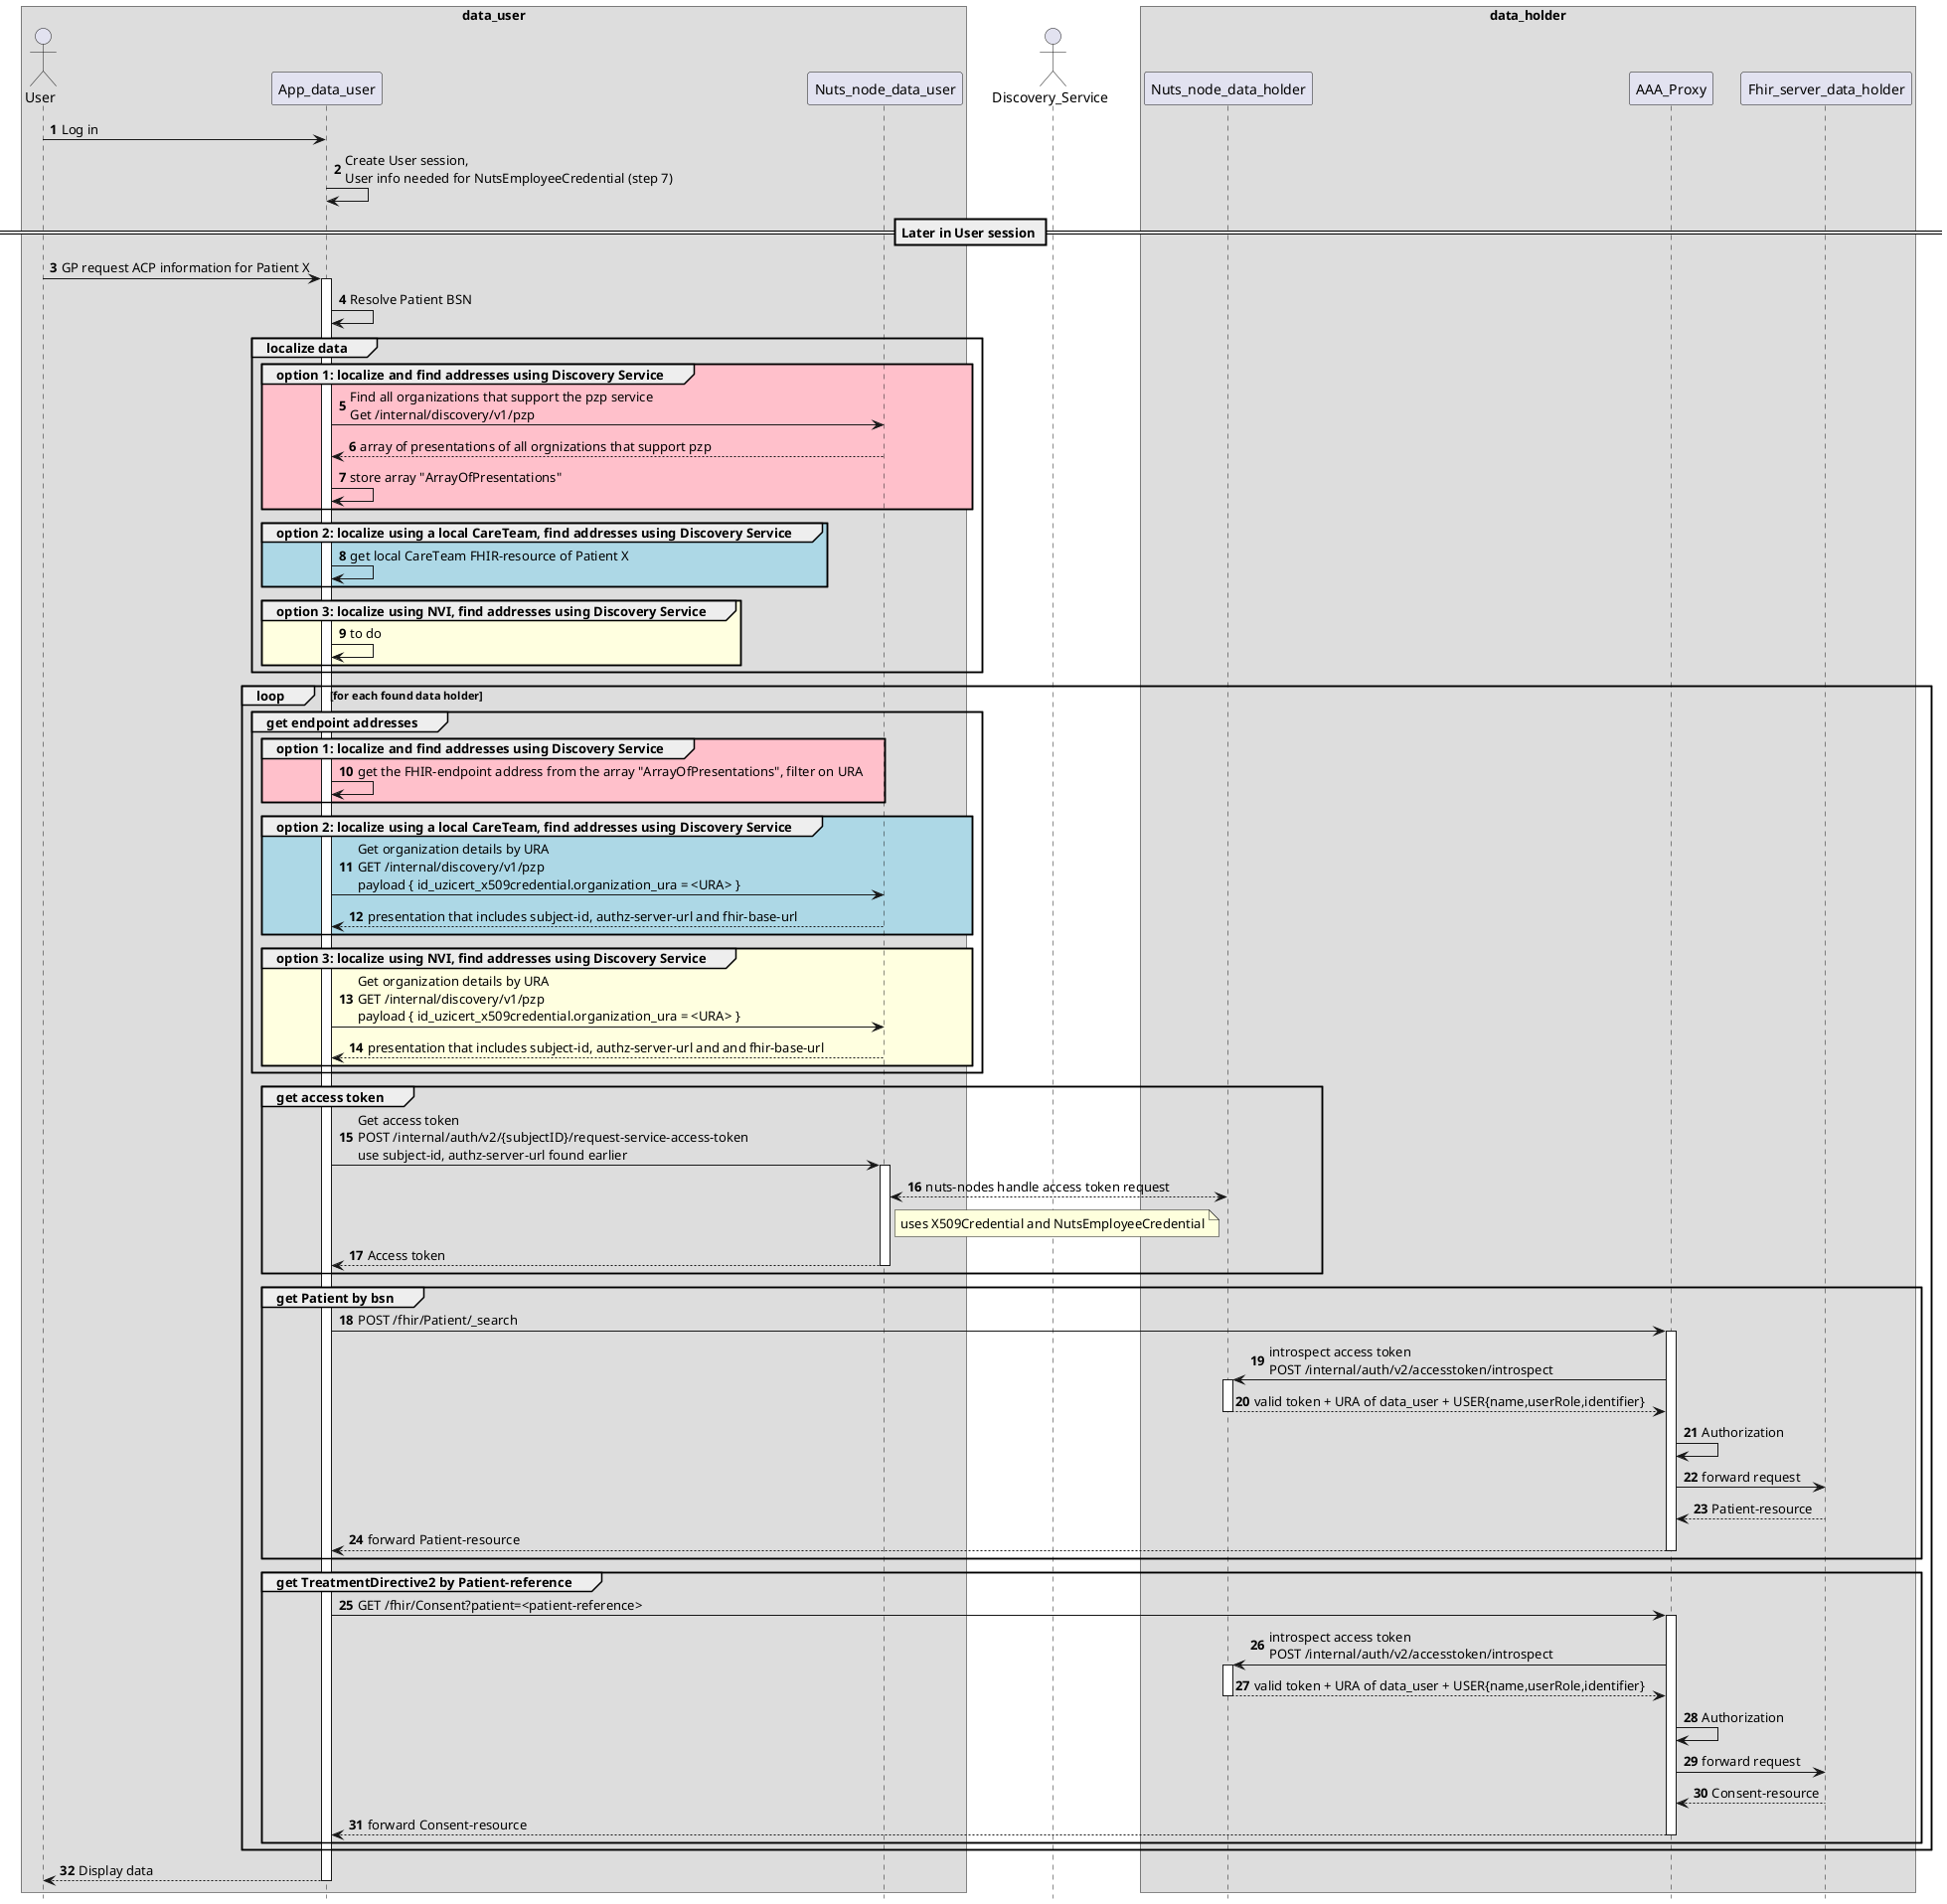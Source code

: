 @startuml
hide footbox
autonumber
skinparam BoxPadding 20

box data_user
actor User
participant App_data_user
participant Nuts_node_data_user
end box

actor Discovery_Service

box data_holder
participant Nuts_node_data_holder
participant AAA_Proxy
participant Fhir_server_data_holder
end box
User -> App_data_user : Log in
App_data_user -> App_data_user : Create User session, \nUser info needed for NutsEmployeeCredential (step 7)

== Later in User session ==

User -> App_data_user : GP request ACP information for Patient X
activate App_data_user
    App_data_user -> App_data_user: Resolve Patient BSN

    group localize data
        group #pink option 1: localize and find addresses using Discovery Service
            App_data_user -> Nuts_node_data_user: Find all organizations that support the pzp service \nGet /internal/discovery/v1/pzp
            Nuts_node_data_user --> App_data_user: array of presentations of all orgnizations that support pzp
            App_data_user-> App_data_user: store array "ArrayOfPresentations"
        end group

        group #lightblue option 2: localize using a local CareTeam, find addresses using Discovery Service
            App_data_user -> App_data_user: get local CareTeam FHIR-resource of Patient X
        end group

        group #LightYellow option 3: localize using NVI, find addresses using Discovery Service
            App_data_user->App_data_user: to do
        end group
    end group

    loop for each found data holder
        group get endpoint addresses
            group #pink option 1: localize and find addresses using Discovery Service
                App_data_user-> App_data_user: get the FHIR-endpoint address from the array "ArrayOfPresentations", filter on URA
            end group
            
            group #lightblue option 2: localize using a local CareTeam, find addresses using Discovery Service
                App_data_user -> Nuts_node_data_user: Get organization details by URA \nGET /internal/discovery/v1/pzp \npayload { id_uzicert_x509credential.organization_ura = <URA> }
                Nuts_node_data_user --> App_data_user: presentation that includes subject-id, authz-server-url and fhir-base-url
            end group

            group #LightYellow option 3: localize using NVI, find addresses using Discovery Service
                App_data_user -> Nuts_node_data_user: Get organization details by URA \nGET /internal/discovery/v1/pzp \npayload { id_uzicert_x509credential.organization_ura = <URA> }
                Nuts_node_data_user --> App_data_user: presentation that includes subject-id, authz-server-url and and fhir-base-url
            end group
        end group

        group get access token    
            App_data_user -> Nuts_node_data_user: Get access token \nPOST /internal/auth/v2/{subjectID}/request-service-access-token \nuse subject-id, authz-server-url found earlier
            activate Nuts_node_data_user
                Nuts_node_data_user <--> Nuts_node_data_holder : nuts-nodes handle access token request
                note right of Nuts_node_data_user : uses X509Credential and NutsEmployeeCredential
                Nuts_node_data_user --> App_data_user : Access token
            deactivate Nuts_node_data_user
        end group

        group get Patient by bsn
            App_data_user -> AAA_Proxy: POST /fhir/Patient/_search
            activate AAA_Proxy
                AAA_Proxy -> Nuts_node_data_holder : introspect access token\nPOST /internal/auth/v2/accesstoken/introspect
                activate Nuts_node_data_holder
                    Nuts_node_data_holder-->AAA_Proxy : valid token + URA of data_user + USER{name,userRole,identifier}
                deactivate Nuts_node_data_holder
                AAA_Proxy -> AAA_Proxy: Authorization
                AAA_Proxy->Fhir_server_data_holder: forward request
                Fhir_server_data_holder-->AAA_Proxy: Patient-resource
                AAA_Proxy --> App_data_user: forward Patient-resource
            deactivate AAA_Proxy
        end group

        group get TreatmentDirective2 by Patient-reference
            App_data_user -> AAA_Proxy: GET /fhir/Consent?patient=<patient-reference>
            activate AAA_Proxy
                AAA_Proxy -> Nuts_node_data_holder : introspect access token\nPOST /internal/auth/v2/accesstoken/introspect
                activate Nuts_node_data_holder
                    Nuts_node_data_holder-->AAA_Proxy : valid token + URA of data_user + USER{name,userRole,identifier}
                deactivate Nuts_node_data_holder
                AAA_Proxy -> AAA_Proxy: Authorization
                AAA_Proxy->Fhir_server_data_holder: forward request
                Fhir_server_data_holder-->AAA_Proxy: Consent-resource
                AAA_Proxy --> App_data_user: forward Consent-resource
            deactivate AAA_Proxy
        end group

    end loop
    
    App_data_user-->User : Display data
deactivate App_data_user

@enduml